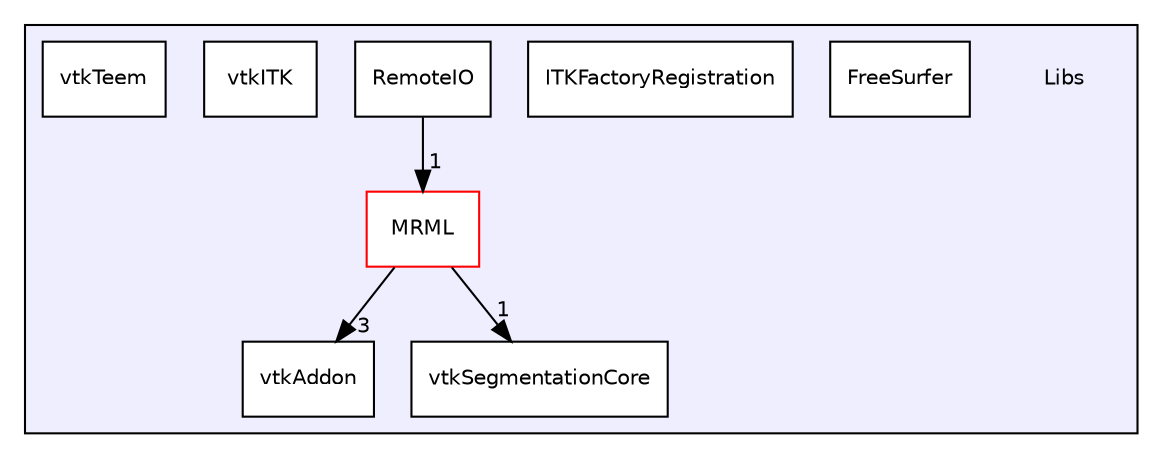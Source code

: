 digraph "Libs" {
  bgcolor=transparent;
  compound=true
  node [ fontsize="10", fontname="Helvetica"];
  edge [ labelfontsize="10", labelfontname="Helvetica"];
  subgraph clusterdir_6e6cb9563333489fde7459b1f95e59a5 {
    graph [ bgcolor="#eeeeff", pencolor="black", label="" URL="dir_6e6cb9563333489fde7459b1f95e59a5.html"];
    dir_6e6cb9563333489fde7459b1f95e59a5 [shape=plaintext label="Libs"];
    dir_72db7367649f9fce52310bdf1c59e97e [shape=box label="FreeSurfer" color="black" fillcolor="white" style="filled" URL="dir_72db7367649f9fce52310bdf1c59e97e.html"];
    dir_8fdf0652ef7182f369513f9d37e0e19e [shape=box label="ITKFactoryRegistration" color="black" fillcolor="white" style="filled" URL="dir_8fdf0652ef7182f369513f9d37e0e19e.html"];
    dir_bf88b8eb9079642a844821688c9bd6e7 [shape=box label="MRML" color="red" fillcolor="white" style="filled" URL="dir_bf88b8eb9079642a844821688c9bd6e7.html"];
    dir_b3f8f97276a91399800852bec615224b [shape=box label="RemoteIO" color="black" fillcolor="white" style="filled" URL="dir_b3f8f97276a91399800852bec615224b.html"];
    dir_bbdfb281d0193594577b968ae461c48a [shape=box label="vtkAddon" color="black" fillcolor="white" style="filled" URL="dir_bbdfb281d0193594577b968ae461c48a.html"];
    dir_eae80bbb96fa0b5ba292e64e02d2adf4 [shape=box label="vtkITK" color="black" fillcolor="white" style="filled" URL="dir_eae80bbb96fa0b5ba292e64e02d2adf4.html"];
    dir_b13f4b7672840242e703bff5c70e0c1a [shape=box label="vtkSegmentationCore" color="black" fillcolor="white" style="filled" URL="dir_b13f4b7672840242e703bff5c70e0c1a.html"];
    dir_1eb827ca506e84f887b5a6fbdc8a24ae [shape=box label="vtkTeem" color="black" fillcolor="white" style="filled" URL="dir_1eb827ca506e84f887b5a6fbdc8a24ae.html"];
  }
  dir_bf88b8eb9079642a844821688c9bd6e7->dir_b13f4b7672840242e703bff5c70e0c1a [headlabel="1", labeldistance=1.5 headhref="dir_000015_000034.html"];
  dir_bf88b8eb9079642a844821688c9bd6e7->dir_bbdfb281d0193594577b968ae461c48a [headlabel="3", labeldistance=1.5 headhref="dir_000015_000032.html"];
  dir_b3f8f97276a91399800852bec615224b->dir_bf88b8eb9079642a844821688c9bd6e7 [headlabel="1", labeldistance=1.5 headhref="dir_000031_000015.html"];
}

